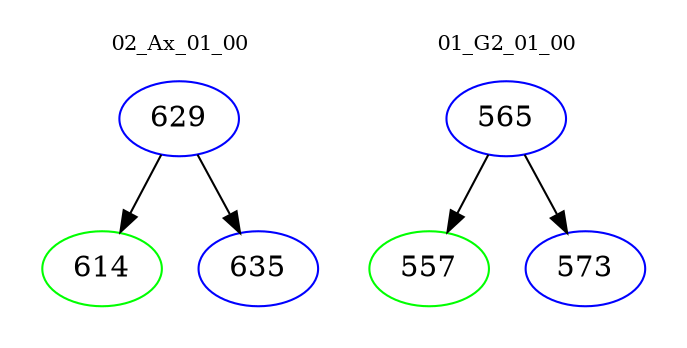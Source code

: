 digraph{
subgraph cluster_0 {
color = white
label = "02_Ax_01_00";
fontsize=10;
T0_629 [label="629", color="blue"]
T0_629 -> T0_614 [color="black"]
T0_614 [label="614", color="green"]
T0_629 -> T0_635 [color="black"]
T0_635 [label="635", color="blue"]
}
subgraph cluster_1 {
color = white
label = "01_G2_01_00";
fontsize=10;
T1_565 [label="565", color="blue"]
T1_565 -> T1_557 [color="black"]
T1_557 [label="557", color="green"]
T1_565 -> T1_573 [color="black"]
T1_573 [label="573", color="blue"]
}
}
